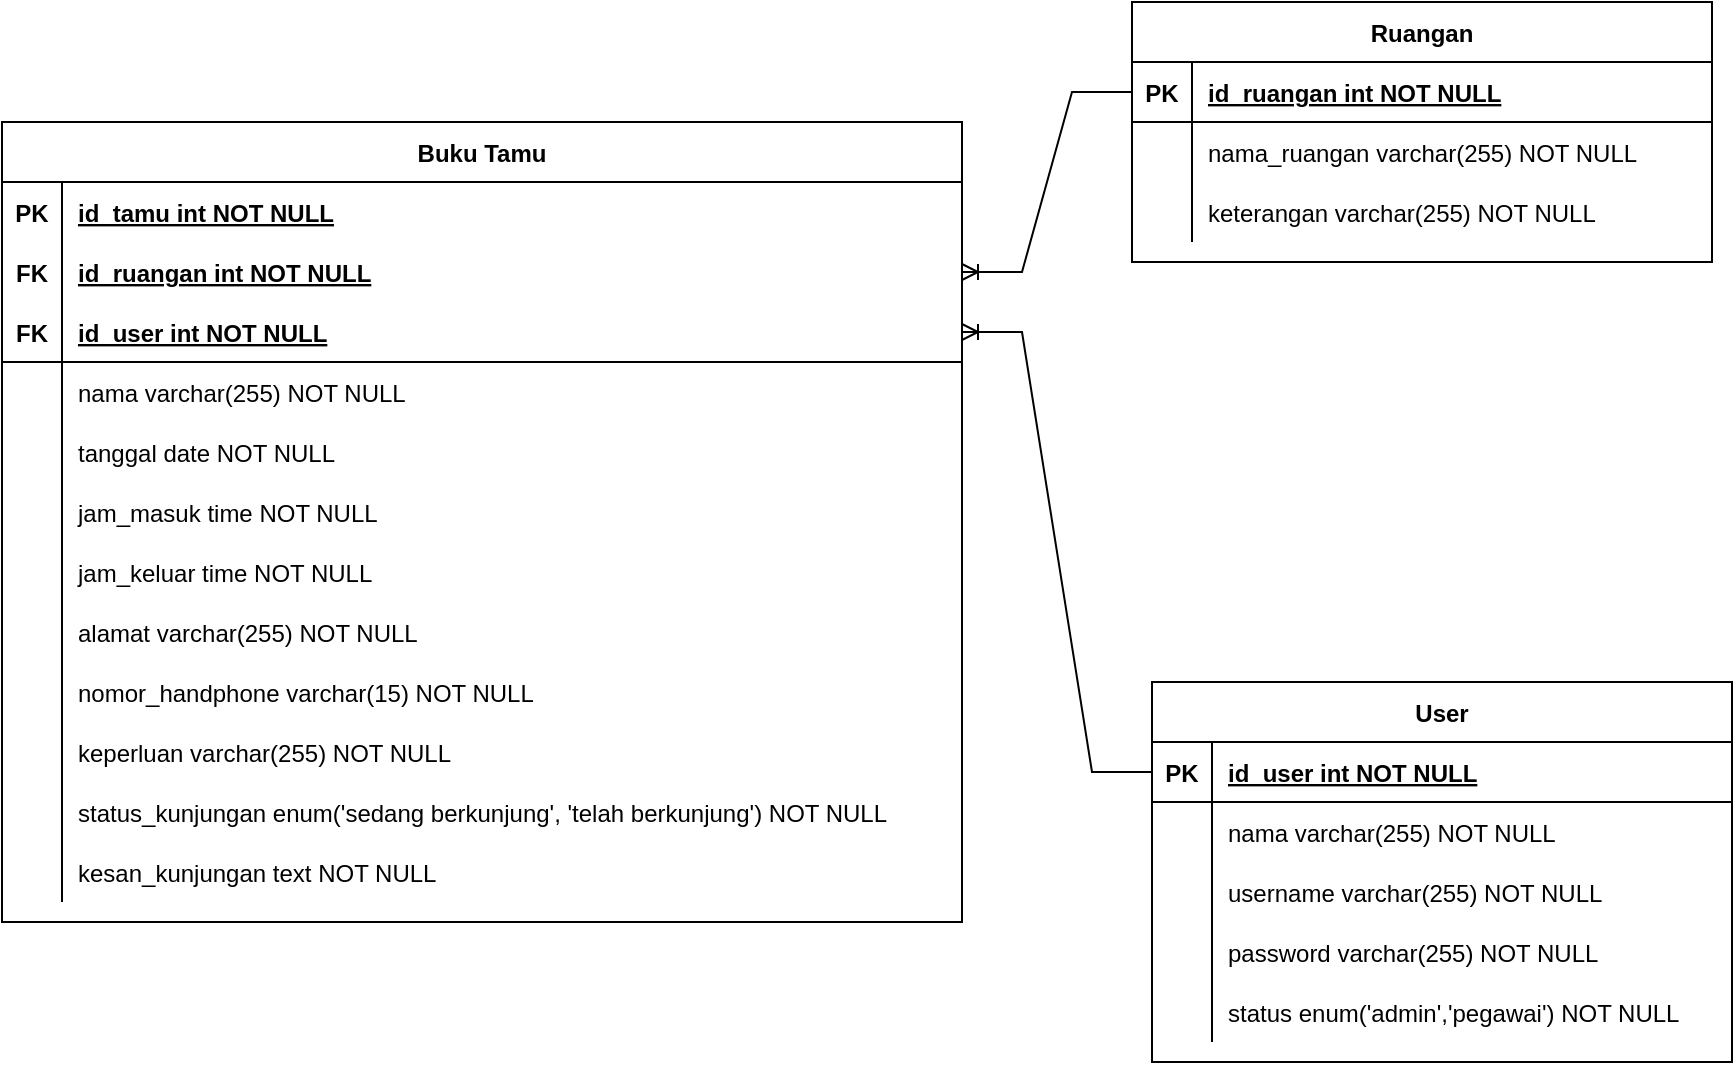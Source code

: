 <mxfile version="16.1.2" type="device"><diagram id="R2lEEEUBdFMjLlhIrx00" name="Page-1"><mxGraphModel dx="1888" dy="649" grid="1" gridSize="10" guides="1" tooltips="1" connect="1" arrows="1" fold="1" page="1" pageScale="1" pageWidth="850" pageHeight="1100" math="0" shadow="0" extFonts="Permanent Marker^https://fonts.googleapis.com/css?family=Permanent+Marker"><root><mxCell id="0"/><mxCell id="1" parent="0"/><mxCell id="C-vyLk0tnHw3VtMMgP7b-23" value="Buku Tamu" style="shape=table;startSize=30;container=1;collapsible=1;childLayout=tableLayout;fixedRows=1;rowLines=0;fontStyle=1;align=center;resizeLast=1;" parent="1" vertex="1"><mxGeometry x="-55" y="90" width="480" height="400" as="geometry"/></mxCell><mxCell id="ZB3v9kTtsB3K1eQTu9IC-1" value="" style="shape=partialRectangle;collapsible=0;dropTarget=0;pointerEvents=0;fillColor=none;points=[[0,0.5],[1,0.5]];portConstraint=eastwest;top=0;left=0;right=0;bottom=1;strokeColor=none;" vertex="1" parent="C-vyLk0tnHw3VtMMgP7b-23"><mxGeometry y="30" width="480" height="30" as="geometry"/></mxCell><mxCell id="ZB3v9kTtsB3K1eQTu9IC-2" value="PK" style="shape=partialRectangle;overflow=hidden;connectable=0;fillColor=none;top=0;left=0;bottom=0;right=0;fontStyle=1;" vertex="1" parent="ZB3v9kTtsB3K1eQTu9IC-1"><mxGeometry width="30" height="30" as="geometry"><mxRectangle width="30" height="30" as="alternateBounds"/></mxGeometry></mxCell><mxCell id="ZB3v9kTtsB3K1eQTu9IC-3" value="id_tamu int NOT NULL " style="shape=partialRectangle;overflow=hidden;connectable=0;fillColor=none;top=0;left=0;bottom=0;right=0;align=left;spacingLeft=6;fontStyle=5;" vertex="1" parent="ZB3v9kTtsB3K1eQTu9IC-1"><mxGeometry x="30" width="450" height="30" as="geometry"><mxRectangle width="450" height="30" as="alternateBounds"/></mxGeometry></mxCell><mxCell id="h8btahGjj5ly--dmjoAv-20" value="" style="shape=partialRectangle;collapsible=0;dropTarget=0;pointerEvents=0;fillColor=none;points=[[0,0.5],[1,0.5]];portConstraint=eastwest;top=0;left=0;right=0;bottom=1;strokeColor=none;" parent="C-vyLk0tnHw3VtMMgP7b-23" vertex="1"><mxGeometry y="60" width="480" height="30" as="geometry"/></mxCell><mxCell id="h8btahGjj5ly--dmjoAv-21" value="FK" style="shape=partialRectangle;overflow=hidden;connectable=0;fillColor=none;top=0;left=0;bottom=0;right=0;fontStyle=1;" parent="h8btahGjj5ly--dmjoAv-20" vertex="1"><mxGeometry width="30" height="30" as="geometry"><mxRectangle width="30" height="30" as="alternateBounds"/></mxGeometry></mxCell><mxCell id="h8btahGjj5ly--dmjoAv-22" value="id_ruangan int NOT NULL " style="shape=partialRectangle;overflow=hidden;connectable=0;fillColor=none;top=0;left=0;bottom=0;right=0;align=left;spacingLeft=6;fontStyle=5;" parent="h8btahGjj5ly--dmjoAv-20" vertex="1"><mxGeometry x="30" width="450" height="30" as="geometry"><mxRectangle width="450" height="30" as="alternateBounds"/></mxGeometry></mxCell><mxCell id="C-vyLk0tnHw3VtMMgP7b-24" value="" style="shape=partialRectangle;collapsible=0;dropTarget=0;pointerEvents=0;fillColor=none;points=[[0,0.5],[1,0.5]];portConstraint=eastwest;top=0;left=0;right=0;bottom=1;" parent="C-vyLk0tnHw3VtMMgP7b-23" vertex="1"><mxGeometry y="90" width="480" height="30" as="geometry"/></mxCell><mxCell id="C-vyLk0tnHw3VtMMgP7b-25" value="FK" style="shape=partialRectangle;overflow=hidden;connectable=0;fillColor=none;top=0;left=0;bottom=0;right=0;fontStyle=1;" parent="C-vyLk0tnHw3VtMMgP7b-24" vertex="1"><mxGeometry width="30" height="30" as="geometry"><mxRectangle width="30" height="30" as="alternateBounds"/></mxGeometry></mxCell><mxCell id="C-vyLk0tnHw3VtMMgP7b-26" value="id_user int NOT NULL " style="shape=partialRectangle;overflow=hidden;connectable=0;fillColor=none;top=0;left=0;bottom=0;right=0;align=left;spacingLeft=6;fontStyle=5;" parent="C-vyLk0tnHw3VtMMgP7b-24" vertex="1"><mxGeometry x="30" width="450" height="30" as="geometry"><mxRectangle width="450" height="30" as="alternateBounds"/></mxGeometry></mxCell><mxCell id="C-vyLk0tnHw3VtMMgP7b-27" value="" style="shape=partialRectangle;collapsible=0;dropTarget=0;pointerEvents=0;fillColor=none;points=[[0,0.5],[1,0.5]];portConstraint=eastwest;top=0;left=0;right=0;bottom=0;" parent="C-vyLk0tnHw3VtMMgP7b-23" vertex="1"><mxGeometry y="120" width="480" height="30" as="geometry"/></mxCell><mxCell id="C-vyLk0tnHw3VtMMgP7b-28" value="" style="shape=partialRectangle;overflow=hidden;connectable=0;fillColor=none;top=0;left=0;bottom=0;right=0;" parent="C-vyLk0tnHw3VtMMgP7b-27" vertex="1"><mxGeometry width="30" height="30" as="geometry"><mxRectangle width="30" height="30" as="alternateBounds"/></mxGeometry></mxCell><mxCell id="C-vyLk0tnHw3VtMMgP7b-29" value="nama varchar(255) NOT NULL" style="shape=partialRectangle;overflow=hidden;connectable=0;fillColor=none;top=0;left=0;bottom=0;right=0;align=left;spacingLeft=6;" parent="C-vyLk0tnHw3VtMMgP7b-27" vertex="1"><mxGeometry x="30" width="450" height="30" as="geometry"><mxRectangle width="450" height="30" as="alternateBounds"/></mxGeometry></mxCell><mxCell id="6eFmIoIzObYF9aMnYOlO-1" value="" style="shape=partialRectangle;collapsible=0;dropTarget=0;pointerEvents=0;fillColor=none;points=[[0,0.5],[1,0.5]];portConstraint=eastwest;top=0;left=0;right=0;bottom=0;" parent="C-vyLk0tnHw3VtMMgP7b-23" vertex="1"><mxGeometry y="150" width="480" height="30" as="geometry"/></mxCell><mxCell id="6eFmIoIzObYF9aMnYOlO-2" value="" style="shape=partialRectangle;overflow=hidden;connectable=0;fillColor=none;top=0;left=0;bottom=0;right=0;" parent="6eFmIoIzObYF9aMnYOlO-1" vertex="1"><mxGeometry width="30" height="30" as="geometry"><mxRectangle width="30" height="30" as="alternateBounds"/></mxGeometry></mxCell><mxCell id="6eFmIoIzObYF9aMnYOlO-3" value="tanggal date NOT NULL" style="shape=partialRectangle;overflow=hidden;connectable=0;fillColor=none;top=0;left=0;bottom=0;right=0;align=left;spacingLeft=6;" parent="6eFmIoIzObYF9aMnYOlO-1" vertex="1"><mxGeometry x="30" width="450" height="30" as="geometry"><mxRectangle width="450" height="30" as="alternateBounds"/></mxGeometry></mxCell><mxCell id="ZB3v9kTtsB3K1eQTu9IC-22" value="" style="shape=partialRectangle;collapsible=0;dropTarget=0;pointerEvents=0;fillColor=none;points=[[0,0.5],[1,0.5]];portConstraint=eastwest;top=0;left=0;right=0;bottom=0;" vertex="1" parent="C-vyLk0tnHw3VtMMgP7b-23"><mxGeometry y="180" width="480" height="30" as="geometry"/></mxCell><mxCell id="ZB3v9kTtsB3K1eQTu9IC-23" value="" style="shape=partialRectangle;overflow=hidden;connectable=0;fillColor=none;top=0;left=0;bottom=0;right=0;" vertex="1" parent="ZB3v9kTtsB3K1eQTu9IC-22"><mxGeometry width="30" height="30" as="geometry"><mxRectangle width="30" height="30" as="alternateBounds"/></mxGeometry></mxCell><mxCell id="ZB3v9kTtsB3K1eQTu9IC-24" value="jam_masuk time NOT NULL" style="shape=partialRectangle;overflow=hidden;connectable=0;fillColor=none;top=0;left=0;bottom=0;right=0;align=left;spacingLeft=6;" vertex="1" parent="ZB3v9kTtsB3K1eQTu9IC-22"><mxGeometry x="30" width="450" height="30" as="geometry"><mxRectangle width="450" height="30" as="alternateBounds"/></mxGeometry></mxCell><mxCell id="ZB3v9kTtsB3K1eQTu9IC-25" value="" style="shape=partialRectangle;collapsible=0;dropTarget=0;pointerEvents=0;fillColor=none;points=[[0,0.5],[1,0.5]];portConstraint=eastwest;top=0;left=0;right=0;bottom=0;" vertex="1" parent="C-vyLk0tnHw3VtMMgP7b-23"><mxGeometry y="210" width="480" height="30" as="geometry"/></mxCell><mxCell id="ZB3v9kTtsB3K1eQTu9IC-26" value="" style="shape=partialRectangle;overflow=hidden;connectable=0;fillColor=none;top=0;left=0;bottom=0;right=0;" vertex="1" parent="ZB3v9kTtsB3K1eQTu9IC-25"><mxGeometry width="30" height="30" as="geometry"><mxRectangle width="30" height="30" as="alternateBounds"/></mxGeometry></mxCell><mxCell id="ZB3v9kTtsB3K1eQTu9IC-27" value="jam_keluar time NOT NULL" style="shape=partialRectangle;overflow=hidden;connectable=0;fillColor=none;top=0;left=0;bottom=0;right=0;align=left;spacingLeft=6;" vertex="1" parent="ZB3v9kTtsB3K1eQTu9IC-25"><mxGeometry x="30" width="450" height="30" as="geometry"><mxRectangle width="450" height="30" as="alternateBounds"/></mxGeometry></mxCell><mxCell id="6eFmIoIzObYF9aMnYOlO-4" value="" style="shape=partialRectangle;collapsible=0;dropTarget=0;pointerEvents=0;fillColor=none;points=[[0,0.5],[1,0.5]];portConstraint=eastwest;top=0;left=0;right=0;bottom=0;" parent="C-vyLk0tnHw3VtMMgP7b-23" vertex="1"><mxGeometry y="240" width="480" height="30" as="geometry"/></mxCell><mxCell id="6eFmIoIzObYF9aMnYOlO-5" value="" style="shape=partialRectangle;overflow=hidden;connectable=0;fillColor=none;top=0;left=0;bottom=0;right=0;" parent="6eFmIoIzObYF9aMnYOlO-4" vertex="1"><mxGeometry width="30" height="30" as="geometry"><mxRectangle width="30" height="30" as="alternateBounds"/></mxGeometry></mxCell><mxCell id="6eFmIoIzObYF9aMnYOlO-6" value="alamat varchar(255) NOT NULL" style="shape=partialRectangle;overflow=hidden;connectable=0;fillColor=none;top=0;left=0;bottom=0;right=0;align=left;spacingLeft=6;" parent="6eFmIoIzObYF9aMnYOlO-4" vertex="1"><mxGeometry x="30" width="450" height="30" as="geometry"><mxRectangle width="450" height="30" as="alternateBounds"/></mxGeometry></mxCell><mxCell id="6eFmIoIzObYF9aMnYOlO-7" value="" style="shape=partialRectangle;collapsible=0;dropTarget=0;pointerEvents=0;fillColor=none;points=[[0,0.5],[1,0.5]];portConstraint=eastwest;top=0;left=0;right=0;bottom=0;" parent="C-vyLk0tnHw3VtMMgP7b-23" vertex="1"><mxGeometry y="270" width="480" height="30" as="geometry"/></mxCell><mxCell id="6eFmIoIzObYF9aMnYOlO-8" value="" style="shape=partialRectangle;overflow=hidden;connectable=0;fillColor=none;top=0;left=0;bottom=0;right=0;" parent="6eFmIoIzObYF9aMnYOlO-7" vertex="1"><mxGeometry width="30" height="30" as="geometry"><mxRectangle width="30" height="30" as="alternateBounds"/></mxGeometry></mxCell><mxCell id="6eFmIoIzObYF9aMnYOlO-9" value="nomor_handphone varchar(15) NOT NULL" style="shape=partialRectangle;overflow=hidden;connectable=0;fillColor=none;top=0;left=0;bottom=0;right=0;align=left;spacingLeft=6;" parent="6eFmIoIzObYF9aMnYOlO-7" vertex="1"><mxGeometry x="30" width="450" height="30" as="geometry"><mxRectangle width="450" height="30" as="alternateBounds"/></mxGeometry></mxCell><mxCell id="6eFmIoIzObYF9aMnYOlO-10" value="" style="shape=partialRectangle;collapsible=0;dropTarget=0;pointerEvents=0;fillColor=none;points=[[0,0.5],[1,0.5]];portConstraint=eastwest;top=0;left=0;right=0;bottom=0;" parent="C-vyLk0tnHw3VtMMgP7b-23" vertex="1"><mxGeometry y="300" width="480" height="30" as="geometry"/></mxCell><mxCell id="6eFmIoIzObYF9aMnYOlO-11" value="" style="shape=partialRectangle;overflow=hidden;connectable=0;fillColor=none;top=0;left=0;bottom=0;right=0;" parent="6eFmIoIzObYF9aMnYOlO-10" vertex="1"><mxGeometry width="30" height="30" as="geometry"><mxRectangle width="30" height="30" as="alternateBounds"/></mxGeometry></mxCell><mxCell id="6eFmIoIzObYF9aMnYOlO-12" value="keperluan varchar(255) NOT NULL" style="shape=partialRectangle;overflow=hidden;connectable=0;fillColor=none;top=0;left=0;bottom=0;right=0;align=left;spacingLeft=6;" parent="6eFmIoIzObYF9aMnYOlO-10" vertex="1"><mxGeometry x="30" width="450" height="30" as="geometry"><mxRectangle width="450" height="30" as="alternateBounds"/></mxGeometry></mxCell><mxCell id="ZB3v9kTtsB3K1eQTu9IC-28" value="" style="shape=partialRectangle;collapsible=0;dropTarget=0;pointerEvents=0;fillColor=none;points=[[0,0.5],[1,0.5]];portConstraint=eastwest;top=0;left=0;right=0;bottom=0;" vertex="1" parent="C-vyLk0tnHw3VtMMgP7b-23"><mxGeometry y="330" width="480" height="30" as="geometry"/></mxCell><mxCell id="ZB3v9kTtsB3K1eQTu9IC-29" value="" style="shape=partialRectangle;overflow=hidden;connectable=0;fillColor=none;top=0;left=0;bottom=0;right=0;" vertex="1" parent="ZB3v9kTtsB3K1eQTu9IC-28"><mxGeometry width="30" height="30" as="geometry"><mxRectangle width="30" height="30" as="alternateBounds"/></mxGeometry></mxCell><mxCell id="ZB3v9kTtsB3K1eQTu9IC-30" value="status_kunjungan enum('sedang berkunjung', 'telah berkunjung') NOT NULL" style="shape=partialRectangle;overflow=hidden;connectable=0;fillColor=none;top=0;left=0;bottom=0;right=0;align=left;spacingLeft=6;" vertex="1" parent="ZB3v9kTtsB3K1eQTu9IC-28"><mxGeometry x="30" width="450" height="30" as="geometry"><mxRectangle width="450" height="30" as="alternateBounds"/></mxGeometry></mxCell><mxCell id="ZB3v9kTtsB3K1eQTu9IC-31" value="" style="shape=partialRectangle;collapsible=0;dropTarget=0;pointerEvents=0;fillColor=none;points=[[0,0.5],[1,0.5]];portConstraint=eastwest;top=0;left=0;right=0;bottom=0;" vertex="1" parent="C-vyLk0tnHw3VtMMgP7b-23"><mxGeometry y="360" width="480" height="30" as="geometry"/></mxCell><mxCell id="ZB3v9kTtsB3K1eQTu9IC-32" value="" style="shape=partialRectangle;overflow=hidden;connectable=0;fillColor=none;top=0;left=0;bottom=0;right=0;" vertex="1" parent="ZB3v9kTtsB3K1eQTu9IC-31"><mxGeometry width="30" height="30" as="geometry"><mxRectangle width="30" height="30" as="alternateBounds"/></mxGeometry></mxCell><mxCell id="ZB3v9kTtsB3K1eQTu9IC-33" value="kesan_kunjungan text NOT NULL" style="shape=partialRectangle;overflow=hidden;connectable=0;fillColor=none;top=0;left=0;bottom=0;right=0;align=left;spacingLeft=6;" vertex="1" parent="ZB3v9kTtsB3K1eQTu9IC-31"><mxGeometry x="30" width="450" height="30" as="geometry"><mxRectangle width="450" height="30" as="alternateBounds"/></mxGeometry></mxCell><mxCell id="h8btahGjj5ly--dmjoAv-1" value="User" style="shape=table;startSize=30;container=1;collapsible=1;childLayout=tableLayout;fixedRows=1;rowLines=0;fontStyle=1;align=center;resizeLast=1;" parent="1" vertex="1"><mxGeometry x="520" y="370" width="290" height="190" as="geometry"/></mxCell><mxCell id="h8btahGjj5ly--dmjoAv-2" value="" style="shape=partialRectangle;collapsible=0;dropTarget=0;pointerEvents=0;fillColor=none;points=[[0,0.5],[1,0.5]];portConstraint=eastwest;top=0;left=0;right=0;bottom=1;" parent="h8btahGjj5ly--dmjoAv-1" vertex="1"><mxGeometry y="30" width="290" height="30" as="geometry"/></mxCell><mxCell id="h8btahGjj5ly--dmjoAv-3" value="PK" style="shape=partialRectangle;overflow=hidden;connectable=0;fillColor=none;top=0;left=0;bottom=0;right=0;fontStyle=1;" parent="h8btahGjj5ly--dmjoAv-2" vertex="1"><mxGeometry width="30" height="30" as="geometry"><mxRectangle width="30" height="30" as="alternateBounds"/></mxGeometry></mxCell><mxCell id="h8btahGjj5ly--dmjoAv-4" value="id_user int NOT NULL " style="shape=partialRectangle;overflow=hidden;connectable=0;fillColor=none;top=0;left=0;bottom=0;right=0;align=left;spacingLeft=6;fontStyle=5;" parent="h8btahGjj5ly--dmjoAv-2" vertex="1"><mxGeometry x="30" width="260" height="30" as="geometry"><mxRectangle width="260" height="30" as="alternateBounds"/></mxGeometry></mxCell><mxCell id="h8btahGjj5ly--dmjoAv-5" value="" style="shape=partialRectangle;collapsible=0;dropTarget=0;pointerEvents=0;fillColor=none;points=[[0,0.5],[1,0.5]];portConstraint=eastwest;top=0;left=0;right=0;bottom=0;" parent="h8btahGjj5ly--dmjoAv-1" vertex="1"><mxGeometry y="60" width="290" height="30" as="geometry"/></mxCell><mxCell id="h8btahGjj5ly--dmjoAv-6" value="" style="shape=partialRectangle;overflow=hidden;connectable=0;fillColor=none;top=0;left=0;bottom=0;right=0;" parent="h8btahGjj5ly--dmjoAv-5" vertex="1"><mxGeometry width="30" height="30" as="geometry"><mxRectangle width="30" height="30" as="alternateBounds"/></mxGeometry></mxCell><mxCell id="h8btahGjj5ly--dmjoAv-7" value="nama varchar(255) NOT NULL" style="shape=partialRectangle;overflow=hidden;connectable=0;fillColor=none;top=0;left=0;bottom=0;right=0;align=left;spacingLeft=6;" parent="h8btahGjj5ly--dmjoAv-5" vertex="1"><mxGeometry x="30" width="260" height="30" as="geometry"><mxRectangle width="260" height="30" as="alternateBounds"/></mxGeometry></mxCell><mxCell id="h8btahGjj5ly--dmjoAv-8" value="" style="shape=partialRectangle;collapsible=0;dropTarget=0;pointerEvents=0;fillColor=none;points=[[0,0.5],[1,0.5]];portConstraint=eastwest;top=0;left=0;right=0;bottom=0;" parent="h8btahGjj5ly--dmjoAv-1" vertex="1"><mxGeometry y="90" width="290" height="30" as="geometry"/></mxCell><mxCell id="h8btahGjj5ly--dmjoAv-9" value="" style="shape=partialRectangle;overflow=hidden;connectable=0;fillColor=none;top=0;left=0;bottom=0;right=0;" parent="h8btahGjj5ly--dmjoAv-8" vertex="1"><mxGeometry width="30" height="30" as="geometry"><mxRectangle width="30" height="30" as="alternateBounds"/></mxGeometry></mxCell><mxCell id="h8btahGjj5ly--dmjoAv-10" value="username varchar(255) NOT NULL" style="shape=partialRectangle;overflow=hidden;connectable=0;fillColor=none;top=0;left=0;bottom=0;right=0;align=left;spacingLeft=6;" parent="h8btahGjj5ly--dmjoAv-8" vertex="1"><mxGeometry x="30" width="260" height="30" as="geometry"><mxRectangle width="260" height="30" as="alternateBounds"/></mxGeometry></mxCell><mxCell id="h8btahGjj5ly--dmjoAv-11" value="" style="shape=partialRectangle;collapsible=0;dropTarget=0;pointerEvents=0;fillColor=none;points=[[0,0.5],[1,0.5]];portConstraint=eastwest;top=0;left=0;right=0;bottom=0;" parent="h8btahGjj5ly--dmjoAv-1" vertex="1"><mxGeometry y="120" width="290" height="30" as="geometry"/></mxCell><mxCell id="h8btahGjj5ly--dmjoAv-12" value="" style="shape=partialRectangle;overflow=hidden;connectable=0;fillColor=none;top=0;left=0;bottom=0;right=0;" parent="h8btahGjj5ly--dmjoAv-11" vertex="1"><mxGeometry width="30" height="30" as="geometry"><mxRectangle width="30" height="30" as="alternateBounds"/></mxGeometry></mxCell><mxCell id="h8btahGjj5ly--dmjoAv-13" value="password varchar(255) NOT NULL" style="shape=partialRectangle;overflow=hidden;connectable=0;fillColor=none;top=0;left=0;bottom=0;right=0;align=left;spacingLeft=6;" parent="h8btahGjj5ly--dmjoAv-11" vertex="1"><mxGeometry x="30" width="260" height="30" as="geometry"><mxRectangle width="260" height="30" as="alternateBounds"/></mxGeometry></mxCell><mxCell id="h8btahGjj5ly--dmjoAv-14" value="" style="shape=partialRectangle;collapsible=0;dropTarget=0;pointerEvents=0;fillColor=none;points=[[0,0.5],[1,0.5]];portConstraint=eastwest;top=0;left=0;right=0;bottom=0;" parent="h8btahGjj5ly--dmjoAv-1" vertex="1"><mxGeometry y="150" width="290" height="30" as="geometry"/></mxCell><mxCell id="h8btahGjj5ly--dmjoAv-15" value="" style="shape=partialRectangle;overflow=hidden;connectable=0;fillColor=none;top=0;left=0;bottom=0;right=0;" parent="h8btahGjj5ly--dmjoAv-14" vertex="1"><mxGeometry width="30" height="30" as="geometry"><mxRectangle width="30" height="30" as="alternateBounds"/></mxGeometry></mxCell><mxCell id="h8btahGjj5ly--dmjoAv-16" value="status enum('admin','pegawai') NOT NULL" style="shape=partialRectangle;overflow=hidden;connectable=0;fillColor=none;top=0;left=0;bottom=0;right=0;align=left;spacingLeft=6;" parent="h8btahGjj5ly--dmjoAv-14" vertex="1"><mxGeometry x="30" width="260" height="30" as="geometry"><mxRectangle width="260" height="30" as="alternateBounds"/></mxGeometry></mxCell><mxCell id="h8btahGjj5ly--dmjoAv-29" value="" style="edgeStyle=entityRelationEdgeStyle;fontSize=12;html=1;endArrow=ERoneToMany;rounded=0;exitX=0;exitY=0.5;exitDx=0;exitDy=0;entryX=1;entryY=0.5;entryDx=0;entryDy=0;" parent="1" source="h8btahGjj5ly--dmjoAv-2" target="C-vyLk0tnHw3VtMMgP7b-24" edge="1"><mxGeometry width="100" height="100" relative="1" as="geometry"><mxPoint x="370" y="380" as="sourcePoint"/><mxPoint x="510" y="210" as="targetPoint"/></mxGeometry></mxCell><mxCell id="ZB3v9kTtsB3K1eQTu9IC-4" value="Ruangan" style="shape=table;startSize=30;container=1;collapsible=1;childLayout=tableLayout;fixedRows=1;rowLines=0;fontStyle=1;align=center;resizeLast=1;" vertex="1" parent="1"><mxGeometry x="510" y="30" width="290" height="130" as="geometry"/></mxCell><mxCell id="ZB3v9kTtsB3K1eQTu9IC-5" value="" style="shape=partialRectangle;collapsible=0;dropTarget=0;pointerEvents=0;fillColor=none;points=[[0,0.5],[1,0.5]];portConstraint=eastwest;top=0;left=0;right=0;bottom=1;" vertex="1" parent="ZB3v9kTtsB3K1eQTu9IC-4"><mxGeometry y="30" width="290" height="30" as="geometry"/></mxCell><mxCell id="ZB3v9kTtsB3K1eQTu9IC-6" value="PK" style="shape=partialRectangle;overflow=hidden;connectable=0;fillColor=none;top=0;left=0;bottom=0;right=0;fontStyle=1;" vertex="1" parent="ZB3v9kTtsB3K1eQTu9IC-5"><mxGeometry width="30" height="30" as="geometry"><mxRectangle width="30" height="30" as="alternateBounds"/></mxGeometry></mxCell><mxCell id="ZB3v9kTtsB3K1eQTu9IC-7" value="id_ruangan int NOT NULL " style="shape=partialRectangle;overflow=hidden;connectable=0;fillColor=none;top=0;left=0;bottom=0;right=0;align=left;spacingLeft=6;fontStyle=5;" vertex="1" parent="ZB3v9kTtsB3K1eQTu9IC-5"><mxGeometry x="30" width="260" height="30" as="geometry"><mxRectangle width="260" height="30" as="alternateBounds"/></mxGeometry></mxCell><mxCell id="ZB3v9kTtsB3K1eQTu9IC-8" value="" style="shape=partialRectangle;collapsible=0;dropTarget=0;pointerEvents=0;fillColor=none;points=[[0,0.5],[1,0.5]];portConstraint=eastwest;top=0;left=0;right=0;bottom=0;" vertex="1" parent="ZB3v9kTtsB3K1eQTu9IC-4"><mxGeometry y="60" width="290" height="30" as="geometry"/></mxCell><mxCell id="ZB3v9kTtsB3K1eQTu9IC-9" value="" style="shape=partialRectangle;overflow=hidden;connectable=0;fillColor=none;top=0;left=0;bottom=0;right=0;" vertex="1" parent="ZB3v9kTtsB3K1eQTu9IC-8"><mxGeometry width="30" height="30" as="geometry"><mxRectangle width="30" height="30" as="alternateBounds"/></mxGeometry></mxCell><mxCell id="ZB3v9kTtsB3K1eQTu9IC-10" value="nama_ruangan varchar(255) NOT NULL" style="shape=partialRectangle;overflow=hidden;connectable=0;fillColor=none;top=0;left=0;bottom=0;right=0;align=left;spacingLeft=6;" vertex="1" parent="ZB3v9kTtsB3K1eQTu9IC-8"><mxGeometry x="30" width="260" height="30" as="geometry"><mxRectangle width="260" height="30" as="alternateBounds"/></mxGeometry></mxCell><mxCell id="ZB3v9kTtsB3K1eQTu9IC-11" value="" style="shape=partialRectangle;collapsible=0;dropTarget=0;pointerEvents=0;fillColor=none;points=[[0,0.5],[1,0.5]];portConstraint=eastwest;top=0;left=0;right=0;bottom=0;" vertex="1" parent="ZB3v9kTtsB3K1eQTu9IC-4"><mxGeometry y="90" width="290" height="30" as="geometry"/></mxCell><mxCell id="ZB3v9kTtsB3K1eQTu9IC-12" value="" style="shape=partialRectangle;overflow=hidden;connectable=0;fillColor=none;top=0;left=0;bottom=0;right=0;" vertex="1" parent="ZB3v9kTtsB3K1eQTu9IC-11"><mxGeometry width="30" height="30" as="geometry"><mxRectangle width="30" height="30" as="alternateBounds"/></mxGeometry></mxCell><mxCell id="ZB3v9kTtsB3K1eQTu9IC-13" value="keterangan varchar(255) NOT NULL" style="shape=partialRectangle;overflow=hidden;connectable=0;fillColor=none;top=0;left=0;bottom=0;right=0;align=left;spacingLeft=6;" vertex="1" parent="ZB3v9kTtsB3K1eQTu9IC-11"><mxGeometry x="30" width="260" height="30" as="geometry"><mxRectangle width="260" height="30" as="alternateBounds"/></mxGeometry></mxCell><mxCell id="ZB3v9kTtsB3K1eQTu9IC-21" value="" style="edgeStyle=entityRelationEdgeStyle;fontSize=12;html=1;endArrow=ERoneToMany;rounded=0;exitX=0;exitY=0.5;exitDx=0;exitDy=0;entryX=1;entryY=0.5;entryDx=0;entryDy=0;" edge="1" parent="1" source="ZB3v9kTtsB3K1eQTu9IC-5" target="h8btahGjj5ly--dmjoAv-20"><mxGeometry width="100" height="100" relative="1" as="geometry"><mxPoint x="530" y="320" as="sourcePoint"/><mxPoint x="380" y="400" as="targetPoint"/></mxGeometry></mxCell></root></mxGraphModel></diagram></mxfile>